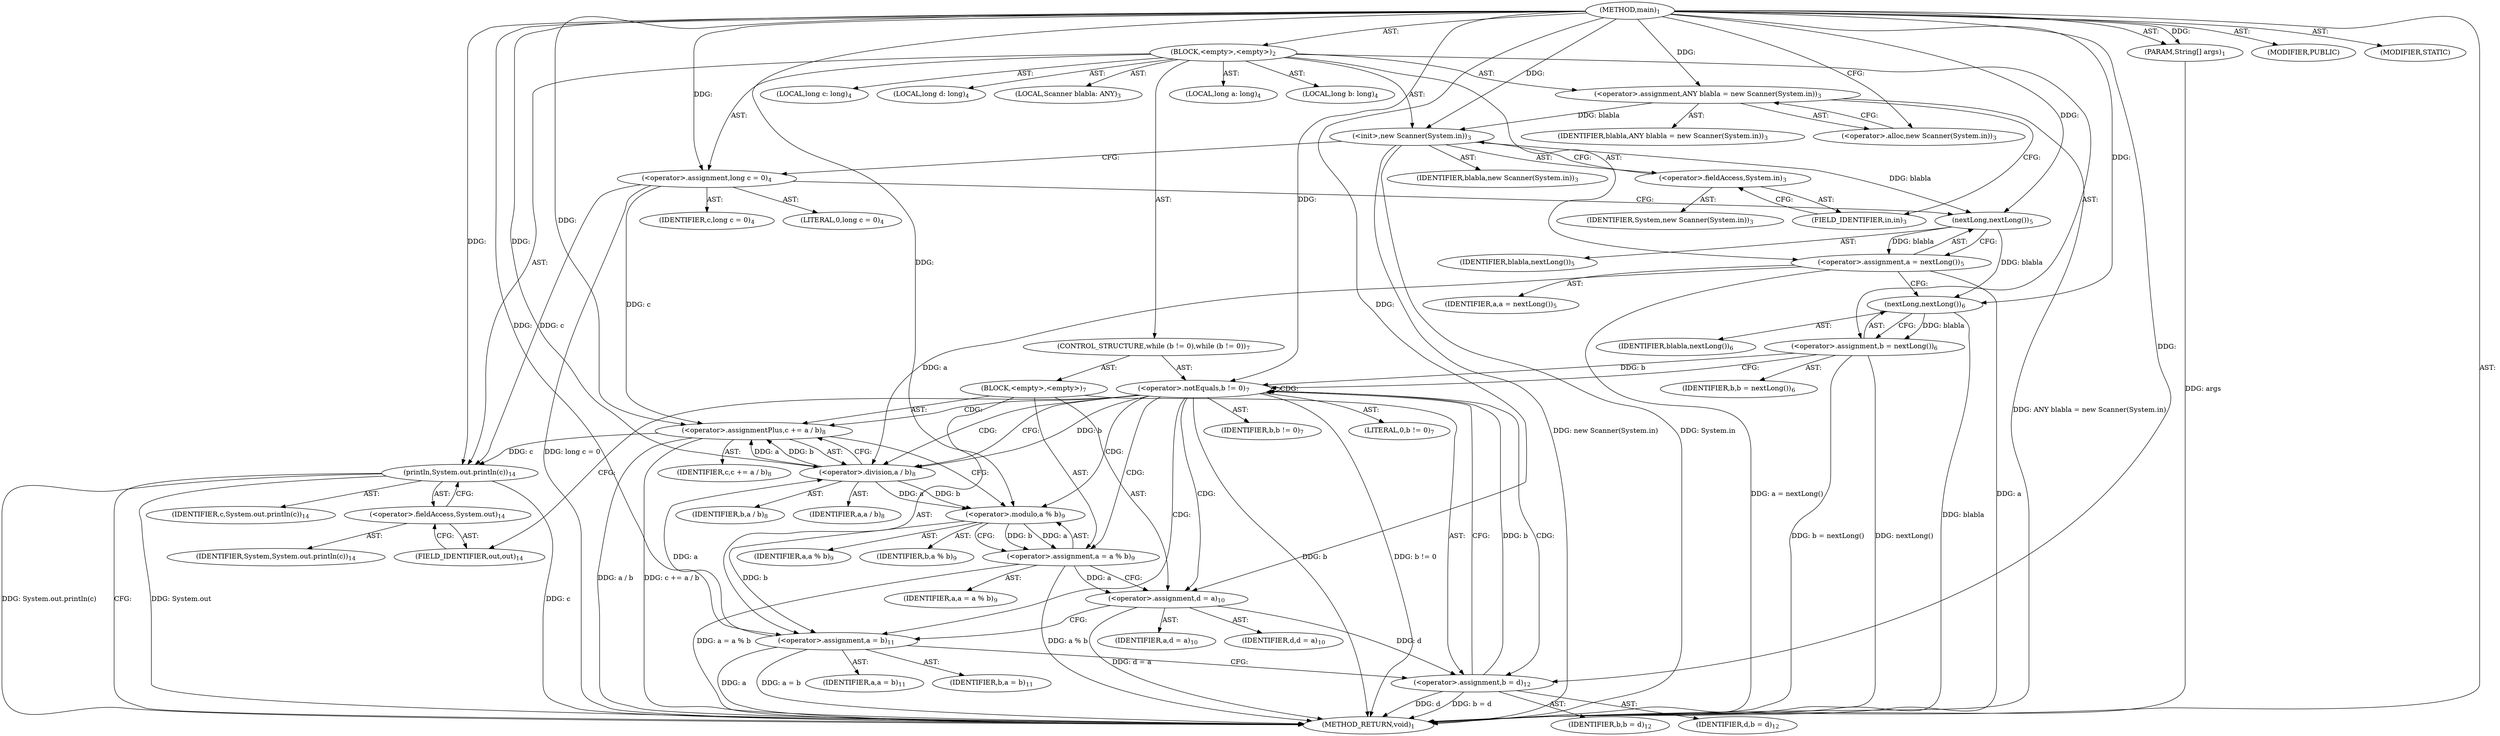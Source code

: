 digraph "main" {  
"19" [label = <(METHOD,main)<SUB>1</SUB>> ]
"20" [label = <(PARAM,String[] args)<SUB>1</SUB>> ]
"21" [label = <(BLOCK,&lt;empty&gt;,&lt;empty&gt;)<SUB>2</SUB>> ]
"4" [label = <(LOCAL,Scanner blabla: ANY)<SUB>3</SUB>> ]
"22" [label = <(&lt;operator&gt;.assignment,ANY blabla = new Scanner(System.in))<SUB>3</SUB>> ]
"23" [label = <(IDENTIFIER,blabla,ANY blabla = new Scanner(System.in))<SUB>3</SUB>> ]
"24" [label = <(&lt;operator&gt;.alloc,new Scanner(System.in))<SUB>3</SUB>> ]
"25" [label = <(&lt;init&gt;,new Scanner(System.in))<SUB>3</SUB>> ]
"3" [label = <(IDENTIFIER,blabla,new Scanner(System.in))<SUB>3</SUB>> ]
"26" [label = <(&lt;operator&gt;.fieldAccess,System.in)<SUB>3</SUB>> ]
"27" [label = <(IDENTIFIER,System,new Scanner(System.in))<SUB>3</SUB>> ]
"28" [label = <(FIELD_IDENTIFIER,in,in)<SUB>3</SUB>> ]
"29" [label = <(LOCAL,long a: long)<SUB>4</SUB>> ]
"30" [label = <(LOCAL,long b: long)<SUB>4</SUB>> ]
"31" [label = <(LOCAL,long c: long)<SUB>4</SUB>> ]
"32" [label = <(LOCAL,long d: long)<SUB>4</SUB>> ]
"33" [label = <(&lt;operator&gt;.assignment,long c = 0)<SUB>4</SUB>> ]
"34" [label = <(IDENTIFIER,c,long c = 0)<SUB>4</SUB>> ]
"35" [label = <(LITERAL,0,long c = 0)<SUB>4</SUB>> ]
"36" [label = <(&lt;operator&gt;.assignment,a = nextLong())<SUB>5</SUB>> ]
"37" [label = <(IDENTIFIER,a,a = nextLong())<SUB>5</SUB>> ]
"38" [label = <(nextLong,nextLong())<SUB>5</SUB>> ]
"39" [label = <(IDENTIFIER,blabla,nextLong())<SUB>5</SUB>> ]
"40" [label = <(&lt;operator&gt;.assignment,b = nextLong())<SUB>6</SUB>> ]
"41" [label = <(IDENTIFIER,b,b = nextLong())<SUB>6</SUB>> ]
"42" [label = <(nextLong,nextLong())<SUB>6</SUB>> ]
"43" [label = <(IDENTIFIER,blabla,nextLong())<SUB>6</SUB>> ]
"44" [label = <(CONTROL_STRUCTURE,while (b != 0),while (b != 0))<SUB>7</SUB>> ]
"45" [label = <(&lt;operator&gt;.notEquals,b != 0)<SUB>7</SUB>> ]
"46" [label = <(IDENTIFIER,b,b != 0)<SUB>7</SUB>> ]
"47" [label = <(LITERAL,0,b != 0)<SUB>7</SUB>> ]
"48" [label = <(BLOCK,&lt;empty&gt;,&lt;empty&gt;)<SUB>7</SUB>> ]
"49" [label = <(&lt;operator&gt;.assignmentPlus,c += a / b)<SUB>8</SUB>> ]
"50" [label = <(IDENTIFIER,c,c += a / b)<SUB>8</SUB>> ]
"51" [label = <(&lt;operator&gt;.division,a / b)<SUB>8</SUB>> ]
"52" [label = <(IDENTIFIER,a,a / b)<SUB>8</SUB>> ]
"53" [label = <(IDENTIFIER,b,a / b)<SUB>8</SUB>> ]
"54" [label = <(&lt;operator&gt;.assignment,a = a % b)<SUB>9</SUB>> ]
"55" [label = <(IDENTIFIER,a,a = a % b)<SUB>9</SUB>> ]
"56" [label = <(&lt;operator&gt;.modulo,a % b)<SUB>9</SUB>> ]
"57" [label = <(IDENTIFIER,a,a % b)<SUB>9</SUB>> ]
"58" [label = <(IDENTIFIER,b,a % b)<SUB>9</SUB>> ]
"59" [label = <(&lt;operator&gt;.assignment,d = a)<SUB>10</SUB>> ]
"60" [label = <(IDENTIFIER,d,d = a)<SUB>10</SUB>> ]
"61" [label = <(IDENTIFIER,a,d = a)<SUB>10</SUB>> ]
"62" [label = <(&lt;operator&gt;.assignment,a = b)<SUB>11</SUB>> ]
"63" [label = <(IDENTIFIER,a,a = b)<SUB>11</SUB>> ]
"64" [label = <(IDENTIFIER,b,a = b)<SUB>11</SUB>> ]
"65" [label = <(&lt;operator&gt;.assignment,b = d)<SUB>12</SUB>> ]
"66" [label = <(IDENTIFIER,b,b = d)<SUB>12</SUB>> ]
"67" [label = <(IDENTIFIER,d,b = d)<SUB>12</SUB>> ]
"68" [label = <(println,System.out.println(c))<SUB>14</SUB>> ]
"69" [label = <(&lt;operator&gt;.fieldAccess,System.out)<SUB>14</SUB>> ]
"70" [label = <(IDENTIFIER,System,System.out.println(c))<SUB>14</SUB>> ]
"71" [label = <(FIELD_IDENTIFIER,out,out)<SUB>14</SUB>> ]
"72" [label = <(IDENTIFIER,c,System.out.println(c))<SUB>14</SUB>> ]
"73" [label = <(MODIFIER,PUBLIC)> ]
"74" [label = <(MODIFIER,STATIC)> ]
"75" [label = <(METHOD_RETURN,void)<SUB>1</SUB>> ]
  "19" -> "20"  [ label = "AST: "] 
  "19" -> "21"  [ label = "AST: "] 
  "19" -> "73"  [ label = "AST: "] 
  "19" -> "74"  [ label = "AST: "] 
  "19" -> "75"  [ label = "AST: "] 
  "21" -> "4"  [ label = "AST: "] 
  "21" -> "22"  [ label = "AST: "] 
  "21" -> "25"  [ label = "AST: "] 
  "21" -> "29"  [ label = "AST: "] 
  "21" -> "30"  [ label = "AST: "] 
  "21" -> "31"  [ label = "AST: "] 
  "21" -> "32"  [ label = "AST: "] 
  "21" -> "33"  [ label = "AST: "] 
  "21" -> "36"  [ label = "AST: "] 
  "21" -> "40"  [ label = "AST: "] 
  "21" -> "44"  [ label = "AST: "] 
  "21" -> "68"  [ label = "AST: "] 
  "22" -> "23"  [ label = "AST: "] 
  "22" -> "24"  [ label = "AST: "] 
  "25" -> "3"  [ label = "AST: "] 
  "25" -> "26"  [ label = "AST: "] 
  "26" -> "27"  [ label = "AST: "] 
  "26" -> "28"  [ label = "AST: "] 
  "33" -> "34"  [ label = "AST: "] 
  "33" -> "35"  [ label = "AST: "] 
  "36" -> "37"  [ label = "AST: "] 
  "36" -> "38"  [ label = "AST: "] 
  "38" -> "39"  [ label = "AST: "] 
  "40" -> "41"  [ label = "AST: "] 
  "40" -> "42"  [ label = "AST: "] 
  "42" -> "43"  [ label = "AST: "] 
  "44" -> "45"  [ label = "AST: "] 
  "44" -> "48"  [ label = "AST: "] 
  "45" -> "46"  [ label = "AST: "] 
  "45" -> "47"  [ label = "AST: "] 
  "48" -> "49"  [ label = "AST: "] 
  "48" -> "54"  [ label = "AST: "] 
  "48" -> "59"  [ label = "AST: "] 
  "48" -> "62"  [ label = "AST: "] 
  "48" -> "65"  [ label = "AST: "] 
  "49" -> "50"  [ label = "AST: "] 
  "49" -> "51"  [ label = "AST: "] 
  "51" -> "52"  [ label = "AST: "] 
  "51" -> "53"  [ label = "AST: "] 
  "54" -> "55"  [ label = "AST: "] 
  "54" -> "56"  [ label = "AST: "] 
  "56" -> "57"  [ label = "AST: "] 
  "56" -> "58"  [ label = "AST: "] 
  "59" -> "60"  [ label = "AST: "] 
  "59" -> "61"  [ label = "AST: "] 
  "62" -> "63"  [ label = "AST: "] 
  "62" -> "64"  [ label = "AST: "] 
  "65" -> "66"  [ label = "AST: "] 
  "65" -> "67"  [ label = "AST: "] 
  "68" -> "69"  [ label = "AST: "] 
  "68" -> "72"  [ label = "AST: "] 
  "69" -> "70"  [ label = "AST: "] 
  "69" -> "71"  [ label = "AST: "] 
  "22" -> "28"  [ label = "CFG: "] 
  "25" -> "33"  [ label = "CFG: "] 
  "33" -> "38"  [ label = "CFG: "] 
  "36" -> "42"  [ label = "CFG: "] 
  "40" -> "45"  [ label = "CFG: "] 
  "68" -> "75"  [ label = "CFG: "] 
  "24" -> "22"  [ label = "CFG: "] 
  "26" -> "25"  [ label = "CFG: "] 
  "38" -> "36"  [ label = "CFG: "] 
  "42" -> "40"  [ label = "CFG: "] 
  "45" -> "51"  [ label = "CFG: "] 
  "45" -> "71"  [ label = "CFG: "] 
  "69" -> "68"  [ label = "CFG: "] 
  "28" -> "26"  [ label = "CFG: "] 
  "49" -> "56"  [ label = "CFG: "] 
  "54" -> "59"  [ label = "CFG: "] 
  "59" -> "62"  [ label = "CFG: "] 
  "62" -> "65"  [ label = "CFG: "] 
  "65" -> "45"  [ label = "CFG: "] 
  "71" -> "69"  [ label = "CFG: "] 
  "51" -> "49"  [ label = "CFG: "] 
  "56" -> "54"  [ label = "CFG: "] 
  "19" -> "24"  [ label = "CFG: "] 
  "20" -> "75"  [ label = "DDG: args"] 
  "22" -> "75"  [ label = "DDG: ANY blabla = new Scanner(System.in)"] 
  "25" -> "75"  [ label = "DDG: System.in"] 
  "25" -> "75"  [ label = "DDG: new Scanner(System.in)"] 
  "33" -> "75"  [ label = "DDG: long c = 0"] 
  "36" -> "75"  [ label = "DDG: a"] 
  "36" -> "75"  [ label = "DDG: a = nextLong()"] 
  "42" -> "75"  [ label = "DDG: blabla"] 
  "40" -> "75"  [ label = "DDG: nextLong()"] 
  "40" -> "75"  [ label = "DDG: b = nextLong()"] 
  "45" -> "75"  [ label = "DDG: b"] 
  "45" -> "75"  [ label = "DDG: b != 0"] 
  "68" -> "75"  [ label = "DDG: System.out"] 
  "68" -> "75"  [ label = "DDG: c"] 
  "68" -> "75"  [ label = "DDG: System.out.println(c)"] 
  "49" -> "75"  [ label = "DDG: a / b"] 
  "49" -> "75"  [ label = "DDG: c += a / b"] 
  "54" -> "75"  [ label = "DDG: a % b"] 
  "54" -> "75"  [ label = "DDG: a = a % b"] 
  "59" -> "75"  [ label = "DDG: d = a"] 
  "62" -> "75"  [ label = "DDG: a"] 
  "62" -> "75"  [ label = "DDG: a = b"] 
  "65" -> "75"  [ label = "DDG: d"] 
  "65" -> "75"  [ label = "DDG: b = d"] 
  "19" -> "20"  [ label = "DDG: "] 
  "19" -> "22"  [ label = "DDG: "] 
  "19" -> "33"  [ label = "DDG: "] 
  "38" -> "36"  [ label = "DDG: blabla"] 
  "42" -> "40"  [ label = "DDG: blabla"] 
  "22" -> "25"  [ label = "DDG: blabla"] 
  "19" -> "25"  [ label = "DDG: "] 
  "33" -> "68"  [ label = "DDG: c"] 
  "49" -> "68"  [ label = "DDG: c"] 
  "19" -> "68"  [ label = "DDG: "] 
  "25" -> "38"  [ label = "DDG: blabla"] 
  "19" -> "38"  [ label = "DDG: "] 
  "38" -> "42"  [ label = "DDG: blabla"] 
  "19" -> "42"  [ label = "DDG: "] 
  "40" -> "45"  [ label = "DDG: b"] 
  "65" -> "45"  [ label = "DDG: b"] 
  "19" -> "45"  [ label = "DDG: "] 
  "51" -> "49"  [ label = "DDG: a"] 
  "51" -> "49"  [ label = "DDG: b"] 
  "56" -> "54"  [ label = "DDG: a"] 
  "56" -> "54"  [ label = "DDG: b"] 
  "54" -> "59"  [ label = "DDG: a"] 
  "19" -> "59"  [ label = "DDG: "] 
  "56" -> "62"  [ label = "DDG: b"] 
  "19" -> "62"  [ label = "DDG: "] 
  "59" -> "65"  [ label = "DDG: d"] 
  "19" -> "65"  [ label = "DDG: "] 
  "33" -> "49"  [ label = "DDG: c"] 
  "19" -> "49"  [ label = "DDG: "] 
  "36" -> "51"  [ label = "DDG: a"] 
  "62" -> "51"  [ label = "DDG: a"] 
  "19" -> "51"  [ label = "DDG: "] 
  "45" -> "51"  [ label = "DDG: b"] 
  "51" -> "56"  [ label = "DDG: a"] 
  "19" -> "56"  [ label = "DDG: "] 
  "51" -> "56"  [ label = "DDG: b"] 
  "45" -> "49"  [ label = "CDG: "] 
  "45" -> "65"  [ label = "CDG: "] 
  "45" -> "59"  [ label = "CDG: "] 
  "45" -> "51"  [ label = "CDG: "] 
  "45" -> "56"  [ label = "CDG: "] 
  "45" -> "54"  [ label = "CDG: "] 
  "45" -> "62"  [ label = "CDG: "] 
  "45" -> "45"  [ label = "CDG: "] 
}
